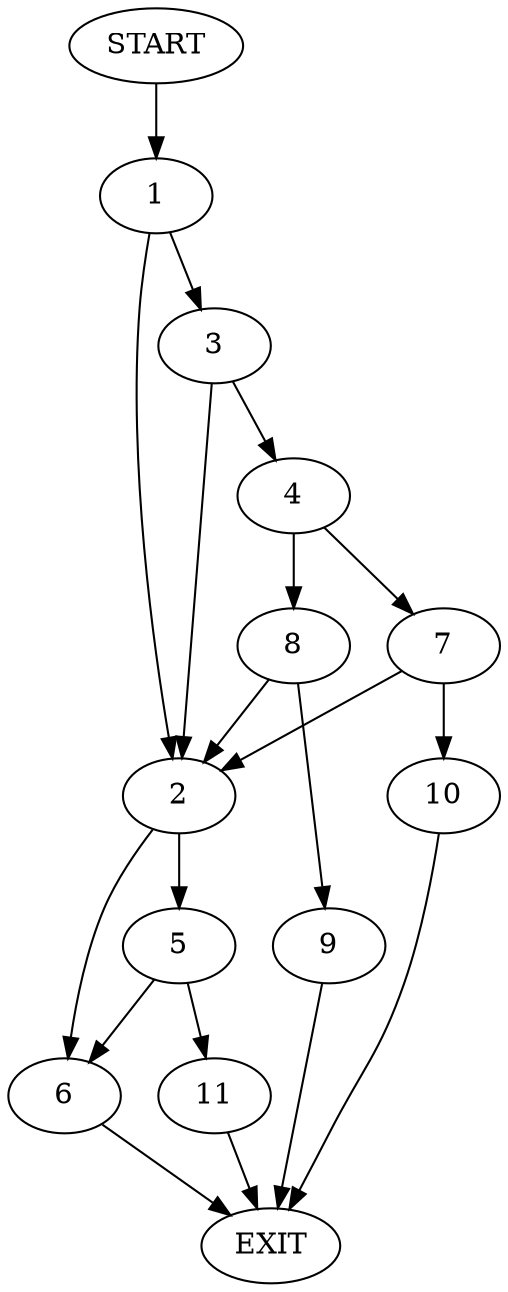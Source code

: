 digraph {
0 [label="START"]
12 [label="EXIT"]
0 -> 1
1 -> 2
1 -> 3
3 -> 2
3 -> 4
2 -> 5
2 -> 6
4 -> 7
4 -> 8
8 -> 2
8 -> 9
7 -> 2
7 -> 10
9 -> 12
10 -> 12
6 -> 12
5 -> 6
5 -> 11
11 -> 12
}

